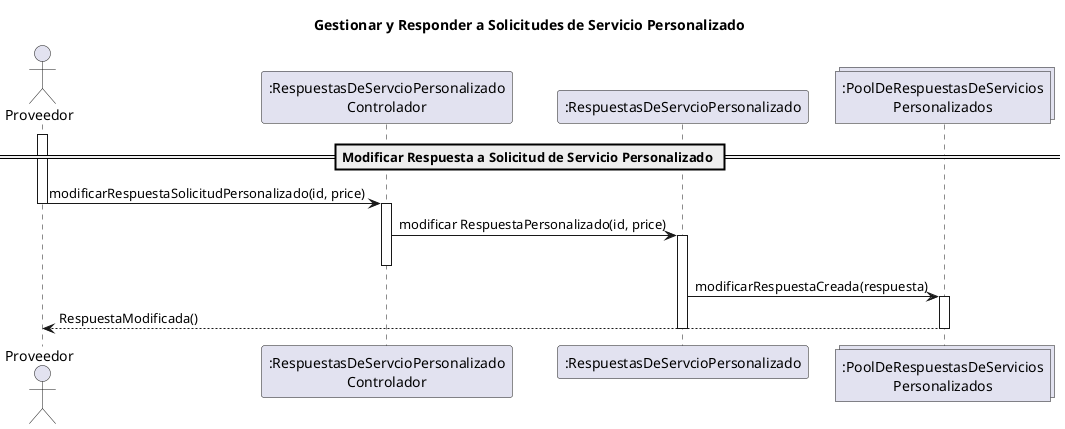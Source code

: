 @startuml

title Gestionar y Responder a Solicitudes de Servicio Personalizado

actor Proveedor

participant ":RespuestasDeServcioPersonalizado\nControlador" as Controlador
participant ":RespuestasDeServcioPersonalizado" as Respuesta
collections ":PoolDeRespuestasDeServicios\nPersonalizados" as PoolRespuesta


== Modificar Respuesta a Solicitud de Servicio Personalizado ==
activate Proveedor
Proveedor -> Controlador : modificarRespuestaSolicitudPersonalizado(id, price)
deactivate Proveedor
activate Controlador
Controlador -> Respuesta : modificar RespuestaPersonalizado(id, price)
activate Respuesta
deactivate Controlador
Respuesta -> PoolRespuesta : modificarRespuestaCreada(respuesta)
activate PoolRespuesta
PoolRespuesta --> Proveedor : RespuestaModificada()
deactivate PoolRespuesta
deactivate Respuesta

@enduml

